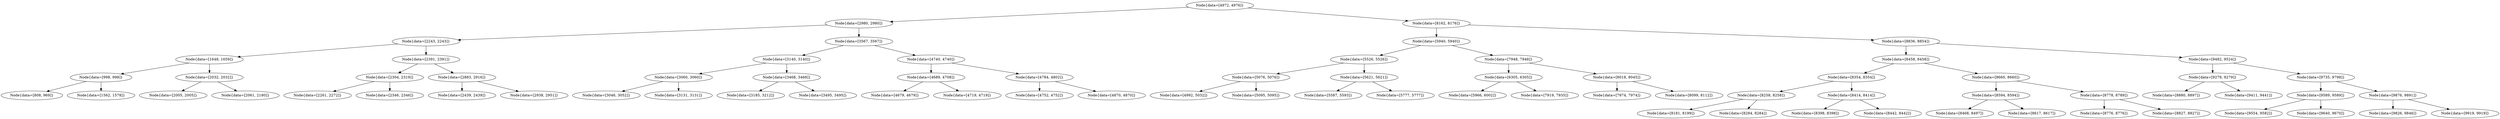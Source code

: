 digraph G{
1259551167 [label="Node{data=[4972, 4976]}"]
1259551167 -> 1190412112
1190412112 [label="Node{data=[2980, 2980]}"]
1190412112 -> 753955802
753955802 [label="Node{data=[2243, 2243]}"]
753955802 -> 1847521348
1847521348 [label="Node{data=[1648, 1659]}"]
1847521348 -> 1016263417
1016263417 [label="Node{data=[998, 998]}"]
1016263417 -> 1534809220
1534809220 [label="Node{data=[808, 969]}"]
1016263417 -> 1949995666
1949995666 [label="Node{data=[1562, 1578]}"]
1847521348 -> 1841287297
1841287297 [label="Node{data=[2032, 2032]}"]
1841287297 -> 1183965941
1183965941 [label="Node{data=[2005, 2005]}"]
1841287297 -> 1204765143
1204765143 [label="Node{data=[2061, 2180]}"]
753955802 -> 1740764606
1740764606 [label="Node{data=[2391, 2391]}"]
1740764606 -> 1953045023
1953045023 [label="Node{data=[2304, 2319]}"]
1953045023 -> 1025951789
1025951789 [label="Node{data=[2261, 2272]}"]
1953045023 -> 5961639
5961639 [label="Node{data=[2346, 2346]}"]
1740764606 -> 1751027223
1751027223 [label="Node{data=[2883, 2916]}"]
1751027223 -> 1415301345
1415301345 [label="Node{data=[2439, 2439]}"]
1751027223 -> 1597441511
1597441511 [label="Node{data=[2938, 2951]}"]
1190412112 -> 143074921
143074921 [label="Node{data=[3567, 3567]}"]
143074921 -> 347422552
347422552 [label="Node{data=[3140, 3140]}"]
347422552 -> 505668079
505668079 [label="Node{data=[3060, 3060]}"]
505668079 -> 2044516337
2044516337 [label="Node{data=[3046, 3052]}"]
505668079 -> 1213792973
1213792973 [label="Node{data=[3131, 3131]}"]
347422552 -> 1974188897
1974188897 [label="Node{data=[3468, 3468]}"]
1974188897 -> 1946554530
1946554530 [label="Node{data=[3185, 3212]}"]
1974188897 -> 1811554956
1811554956 [label="Node{data=[3495, 3495]}"]
143074921 -> 1798642260
1798642260 [label="Node{data=[4740, 4740]}"]
1798642260 -> 1139660000
1139660000 [label="Node{data=[4689, 4708]}"]
1139660000 -> 120213311
120213311 [label="Node{data=[4679, 4679]}"]
1139660000 -> 1040118548
1040118548 [label="Node{data=[4719, 4719]}"]
1798642260 -> 2128263493
2128263493 [label="Node{data=[4784, 4802]}"]
2128263493 -> 1396517034
1396517034 [label="Node{data=[4752, 4752]}"]
2128263493 -> 112973381
112973381 [label="Node{data=[4870, 4870]}"]
1259551167 -> 1285022677
1285022677 [label="Node{data=[8162, 8176]}"]
1285022677 -> 1730964371
1730964371 [label="Node{data=[5940, 5940]}"]
1730964371 -> 1567520676
1567520676 [label="Node{data=[5526, 5526]}"]
1567520676 -> 96443314
96443314 [label="Node{data=[5076, 5076]}"]
96443314 -> 1992645019
1992645019 [label="Node{data=[4992, 5032]}"]
96443314 -> 1915864099
1915864099 [label="Node{data=[5095, 5095]}"]
1567520676 -> 1548504726
1548504726 [label="Node{data=[5621, 5621]}"]
1548504726 -> 634862758
634862758 [label="Node{data=[5587, 5593]}"]
1548504726 -> 2030219270
2030219270 [label="Node{data=[5777, 5777]}"]
1730964371 -> 99509209
99509209 [label="Node{data=[7948, 7948]}"]
99509209 -> 996713740
996713740 [label="Node{data=[6305, 6305]}"]
996713740 -> 667323595
667323595 [label="Node{data=[5966, 6002]}"]
996713740 -> 1269336757
1269336757 [label="Node{data=[7919, 7935]}"]
99509209 -> 1026476210
1026476210 [label="Node{data=[8018, 8045]}"]
1026476210 -> 1133533918
1133533918 [label="Node{data=[7974, 7974]}"]
1026476210 -> 1344480947
1344480947 [label="Node{data=[8099, 8112]}"]
1285022677 -> 1599206176
1599206176 [label="Node{data=[8836, 8854]}"]
1599206176 -> 351394592
351394592 [label="Node{data=[8458, 8458]}"]
351394592 -> 1433810378
1433810378 [label="Node{data=[8354, 8354]}"]
1433810378 -> 472483689
472483689 [label="Node{data=[8258, 8258]}"]
472483689 -> 1286713151
1286713151 [label="Node{data=[8181, 8199]}"]
472483689 -> 1443054930
1443054930 [label="Node{data=[8284, 8284]}"]
1433810378 -> 851440189
851440189 [label="Node{data=[8414, 8414]}"]
851440189 -> 1652369868
1652369868 [label="Node{data=[8398, 8398]}"]
851440189 -> 603237099
603237099 [label="Node{data=[8442, 8442]}"]
351394592 -> 1871790610
1871790610 [label="Node{data=[8660, 8660]}"]
1871790610 -> 577924039
577924039 [label="Node{data=[8594, 8594]}"]
577924039 -> 692720908
692720908 [label="Node{data=[8468, 8497]}"]
577924039 -> 804208956
804208956 [label="Node{data=[8617, 8617]}"]
1871790610 -> 1242240769
1242240769 [label="Node{data=[8778, 8789]}"]
1242240769 -> 2073453012
2073453012 [label="Node{data=[8776, 8776]}"]
1242240769 -> 34466271
34466271 [label="Node{data=[8827, 8827]}"]
1599206176 -> 1472118275
1472118275 [label="Node{data=[9482, 9524]}"]
1472118275 -> 1159661802
1159661802 [label="Node{data=[9279, 9279]}"]
1159661802 -> 231688540
231688540 [label="Node{data=[8880, 8897]}"]
1159661802 -> 1616972331
1616972331 [label="Node{data=[9411, 9441]}"]
1472118275 -> 1108209282
1108209282 [label="Node{data=[9735, 9798]}"]
1108209282 -> 2137581169
2137581169 [label="Node{data=[9589, 9589]}"]
2137581169 -> 135972201
135972201 [label="Node{data=[9554, 9582]}"]
2137581169 -> 1614984723
1614984723 [label="Node{data=[9640, 9670]}"]
1108209282 -> 1293299047
1293299047 [label="Node{data=[9876, 9891]}"]
1293299047 -> 1970602458
1970602458 [label="Node{data=[9826, 9846]}"]
1293299047 -> 723166096
723166096 [label="Node{data=[9919, 9919]}"]
}